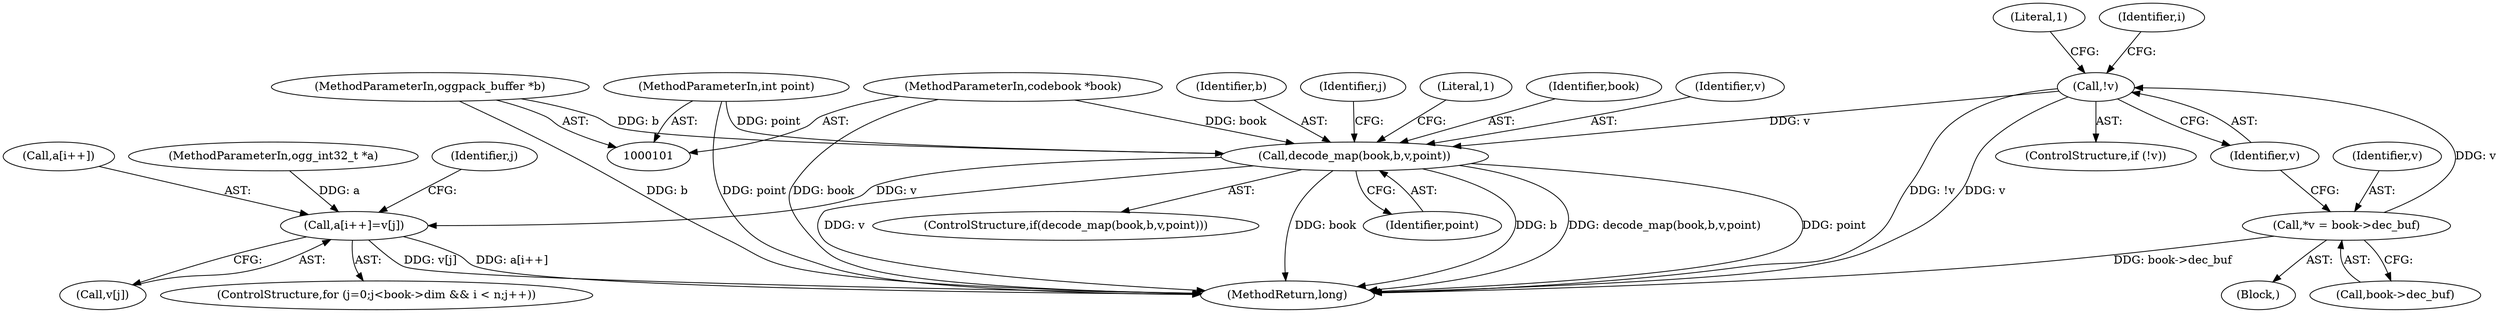 digraph "0_Android_eeb4e45d5683f88488c083ecf142dc89bc3f0b47_5@pointer" {
"1000138" [label="(Call,decode_map(book,b,v,point))"];
"1000102" [label="(MethodParameterIn,codebook *book)"];
"1000104" [label="(MethodParameterIn,oggpack_buffer *b)"];
"1000124" [label="(Call,!v)"];
"1000116" [label="(Call,*v = book->dec_buf)"];
"1000106" [label="(MethodParameterIn,int point)"];
"1000161" [label="(Call,a[i++]=v[j])"];
"1000139" [label="(Identifier,book)"];
"1000166" [label="(Call,v[j])"];
"1000128" [label="(Literal,1)"];
"1000137" [label="(ControlStructure,if(decode_map(book,b,v,point)))"];
"1000104" [label="(MethodParameterIn,oggpack_buffer *b)"];
"1000117" [label="(Identifier,v)"];
"1000141" [label="(Identifier,v)"];
"1000204" [label="(MethodReturn,long)"];
"1000140" [label="(Identifier,b)"];
"1000161" [label="(Call,a[i++]=v[j])"];
"1000142" [label="(Identifier,point)"];
"1000118" [label="(Call,book->dec_buf)"];
"1000148" [label="(Identifier,j)"];
"1000138" [label="(Call,decode_map(book,b,v,point))"];
"1000160" [label="(Identifier,j)"];
"1000146" [label="(ControlStructure,for (j=0;j<book->dim && i < n;j++))"];
"1000124" [label="(Call,!v)"];
"1000131" [label="(Identifier,i)"];
"1000125" [label="(Identifier,v)"];
"1000162" [label="(Call,a[i++])"];
"1000103" [label="(MethodParameterIn,ogg_int32_t *a)"];
"1000106" [label="(MethodParameterIn,int point)"];
"1000102" [label="(MethodParameterIn,codebook *book)"];
"1000116" [label="(Call,*v = book->dec_buf)"];
"1000114" [label="(Block,)"];
"1000145" [label="(Literal,1)"];
"1000123" [label="(ControlStructure,if (!v))"];
"1000138" -> "1000137"  [label="AST: "];
"1000138" -> "1000142"  [label="CFG: "];
"1000139" -> "1000138"  [label="AST: "];
"1000140" -> "1000138"  [label="AST: "];
"1000141" -> "1000138"  [label="AST: "];
"1000142" -> "1000138"  [label="AST: "];
"1000145" -> "1000138"  [label="CFG: "];
"1000148" -> "1000138"  [label="CFG: "];
"1000138" -> "1000204"  [label="DDG: point"];
"1000138" -> "1000204"  [label="DDG: v"];
"1000138" -> "1000204"  [label="DDG: book"];
"1000138" -> "1000204"  [label="DDG: b"];
"1000138" -> "1000204"  [label="DDG: decode_map(book,b,v,point)"];
"1000102" -> "1000138"  [label="DDG: book"];
"1000104" -> "1000138"  [label="DDG: b"];
"1000124" -> "1000138"  [label="DDG: v"];
"1000106" -> "1000138"  [label="DDG: point"];
"1000138" -> "1000161"  [label="DDG: v"];
"1000102" -> "1000101"  [label="AST: "];
"1000102" -> "1000204"  [label="DDG: book"];
"1000104" -> "1000101"  [label="AST: "];
"1000104" -> "1000204"  [label="DDG: b"];
"1000124" -> "1000123"  [label="AST: "];
"1000124" -> "1000125"  [label="CFG: "];
"1000125" -> "1000124"  [label="AST: "];
"1000128" -> "1000124"  [label="CFG: "];
"1000131" -> "1000124"  [label="CFG: "];
"1000124" -> "1000204"  [label="DDG: !v"];
"1000124" -> "1000204"  [label="DDG: v"];
"1000116" -> "1000124"  [label="DDG: v"];
"1000116" -> "1000114"  [label="AST: "];
"1000116" -> "1000118"  [label="CFG: "];
"1000117" -> "1000116"  [label="AST: "];
"1000118" -> "1000116"  [label="AST: "];
"1000125" -> "1000116"  [label="CFG: "];
"1000116" -> "1000204"  [label="DDG: book->dec_buf"];
"1000106" -> "1000101"  [label="AST: "];
"1000106" -> "1000204"  [label="DDG: point"];
"1000161" -> "1000146"  [label="AST: "];
"1000161" -> "1000166"  [label="CFG: "];
"1000162" -> "1000161"  [label="AST: "];
"1000166" -> "1000161"  [label="AST: "];
"1000160" -> "1000161"  [label="CFG: "];
"1000161" -> "1000204"  [label="DDG: v[j]"];
"1000161" -> "1000204"  [label="DDG: a[i++]"];
"1000103" -> "1000161"  [label="DDG: a"];
}
